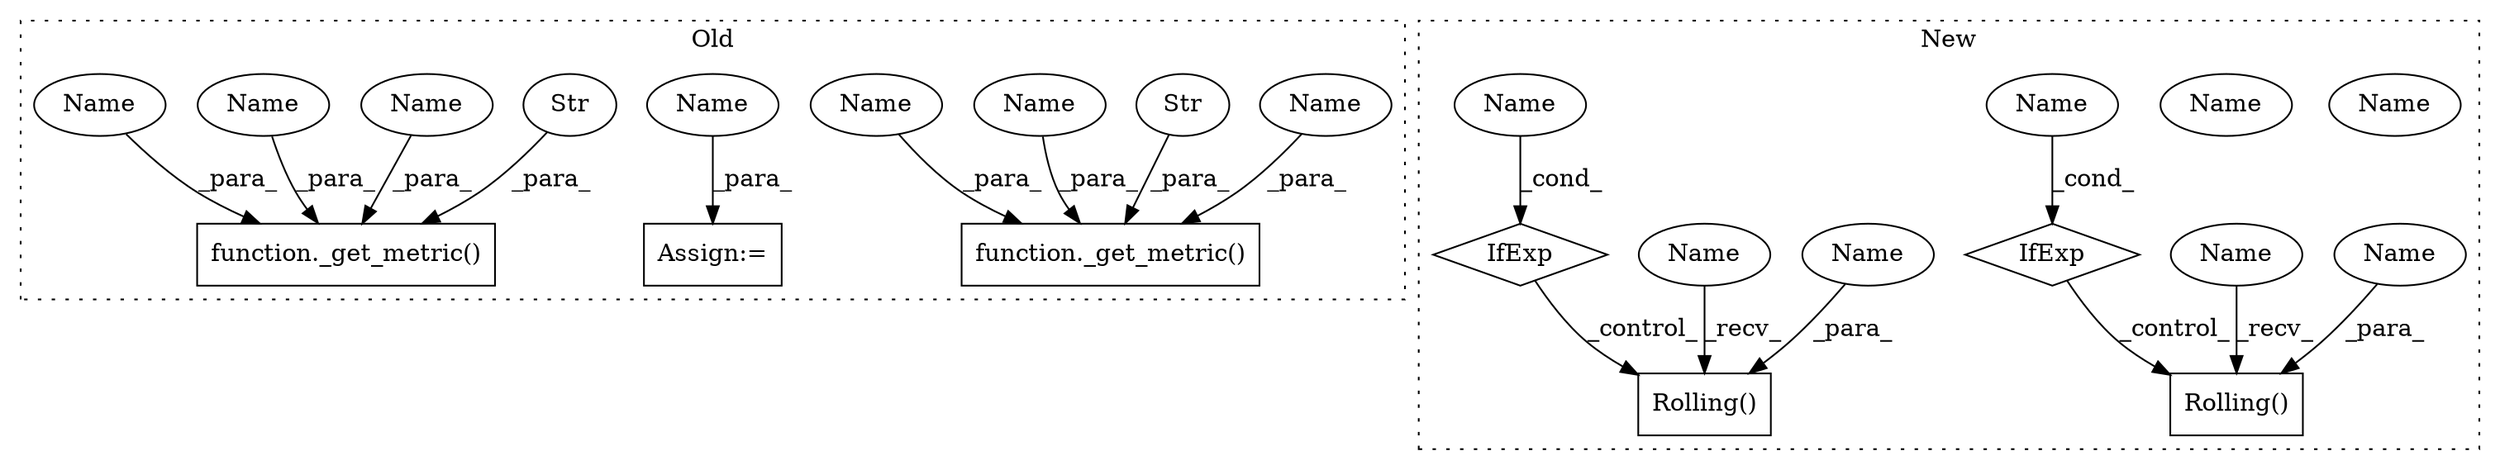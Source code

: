 digraph G {
subgraph cluster0 {
1 [label="function._get_metric()" a="75" s="10438,10488" l="12,1" shape="box"];
3 [label="Str" a="66" s="10450" l="5" shape="ellipse"];
5 [label="Assign:=" a="68" s="10371" l="3" shape="box"];
9 [label="function._get_metric()" a="75" s="10509,10559" l="12,1" shape="box"];
10 [label="Str" a="66" s="10521" l="5" shape="ellipse"];
14 [label="Name" a="87" s="10554" l="5" shape="ellipse"];
15 [label="Name" a="87" s="10483" l="5" shape="ellipse"];
16 [label="Name" a="87" s="10374" l="5" shape="ellipse"];
21 [label="Name" a="87" s="10457" l="11" shape="ellipse"];
22 [label="Name" a="87" s="10528" l="11" shape="ellipse"];
23 [label="Name" a="87" s="10470" l="11" shape="ellipse"];
24 [label="Name" a="87" s="10541" l="11" shape="ellipse"];
label = "Old";
style="dotted";
}
subgraph cluster1 {
2 [label="IfExp" a="51" s="7156,7172" l="4,6" shape="diamond"];
4 [label="Rolling()" a="75" s="7118,7155" l="14,1" shape="box"];
6 [label="Name" a="87" s="7160" l="12" shape="ellipse"];
7 [label="Rolling()" a="75" s="7203,7240" l="14,1" shape="box"];
8 [label="IfExp" a="51" s="7241,7257" l="4,6" shape="diamond"];
11 [label="Name" a="87" s="7245" l="12" shape="ellipse"];
12 [label="Name" a="87" s="7139" l="16" shape="ellipse"];
13 [label="Name" a="87" s="7224" l="16" shape="ellipse"];
17 [label="Name" a="87" s="7203" l="5" shape="ellipse"];
18 [label="Name" a="87" s="7118" l="5" shape="ellipse"];
19 [label="Name" a="87" s="7245" l="12" shape="ellipse"];
20 [label="Name" a="87" s="7160" l="12" shape="ellipse"];
label = "New";
style="dotted";
}
2 -> 4 [label="_control_"];
3 -> 1 [label="_para_"];
8 -> 7 [label="_control_"];
10 -> 9 [label="_para_"];
12 -> 4 [label="_para_"];
13 -> 7 [label="_para_"];
14 -> 9 [label="_para_"];
15 -> 1 [label="_para_"];
16 -> 5 [label="_para_"];
17 -> 7 [label="_recv_"];
18 -> 4 [label="_recv_"];
19 -> 8 [label="_cond_"];
20 -> 2 [label="_cond_"];
21 -> 1 [label="_para_"];
22 -> 9 [label="_para_"];
23 -> 1 [label="_para_"];
24 -> 9 [label="_para_"];
}